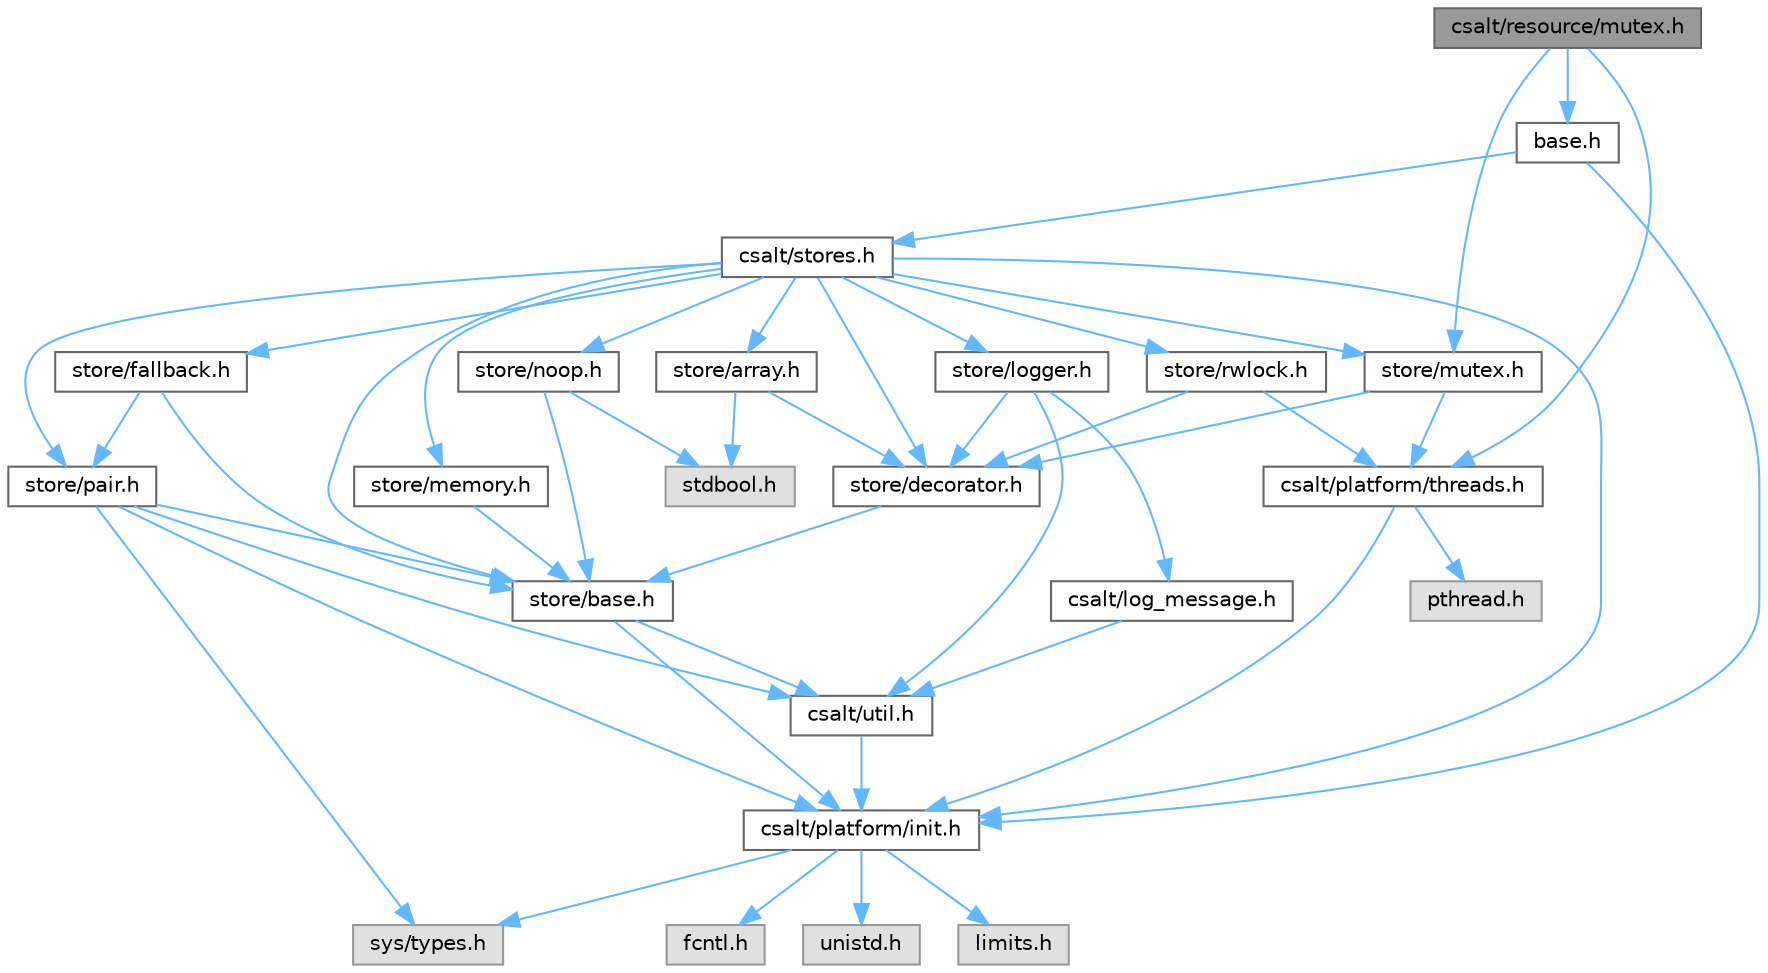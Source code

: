 digraph "csalt/resource/mutex.h"
{
 // LATEX_PDF_SIZE
  bgcolor="transparent";
  edge [fontname=Helvetica,fontsize=10,labelfontname=Helvetica,labelfontsize=10];
  node [fontname=Helvetica,fontsize=10,shape=box,height=0.2,width=0.4];
  Node1 [id="Node000001",label="csalt/resource/mutex.h",height=0.2,width=0.4,color="gray40", fillcolor="grey60", style="filled", fontcolor="black",tooltip="Decorates a resource for synchronization with a mutex."];
  Node1 -> Node2 [id="edge1_Node000001_Node000002",color="steelblue1",style="solid",tooltip=" "];
  Node2 [id="Node000002",label="base.h",height=0.2,width=0.4,color="grey40", fillcolor="white", style="filled",URL="$resource_2base_8h.html",tooltip="Provides an interface for resource with lifetimes."];
  Node2 -> Node3 [id="edge2_Node000002_Node000003",color="steelblue1",style="solid",tooltip=" "];
  Node3 [id="Node000003",label="csalt/platform/init.h",height=0.2,width=0.4,color="grey40", fillcolor="white", style="filled",URL="$init_8h_source.html",tooltip=" "];
  Node3 -> Node4 [id="edge3_Node000003_Node000004",color="steelblue1",style="solid",tooltip=" "];
  Node4 [id="Node000004",label="sys/types.h",height=0.2,width=0.4,color="grey60", fillcolor="#E0E0E0", style="filled",tooltip=" "];
  Node3 -> Node5 [id="edge4_Node000003_Node000005",color="steelblue1",style="solid",tooltip=" "];
  Node5 [id="Node000005",label="limits.h",height=0.2,width=0.4,color="grey60", fillcolor="#E0E0E0", style="filled",tooltip=" "];
  Node3 -> Node6 [id="edge5_Node000003_Node000006",color="steelblue1",style="solid",tooltip=" "];
  Node6 [id="Node000006",label="fcntl.h",height=0.2,width=0.4,color="grey60", fillcolor="#E0E0E0", style="filled",tooltip=" "];
  Node3 -> Node7 [id="edge6_Node000003_Node000007",color="steelblue1",style="solid",tooltip=" "];
  Node7 [id="Node000007",label="unistd.h",height=0.2,width=0.4,color="grey60", fillcolor="#E0E0E0", style="filled",tooltip=" "];
  Node2 -> Node8 [id="edge7_Node000002_Node000008",color="steelblue1",style="solid",tooltip=" "];
  Node8 [id="Node000008",label="csalt/stores.h",height=0.2,width=0.4,color="grey40", fillcolor="white", style="filled",URL="$stores_8h_source.html",tooltip=" "];
  Node8 -> Node3 [id="edge8_Node000008_Node000003",color="steelblue1",style="solid",tooltip=" "];
  Node8 -> Node9 [id="edge9_Node000008_Node000009",color="steelblue1",style="solid",tooltip=" "];
  Node9 [id="Node000009",label="store/base.h",height=0.2,width=0.4,color="grey40", fillcolor="white", style="filled",URL="$store_2base_8h.html",tooltip="This file defines interfaces for anything which data can be written to or read from."];
  Node9 -> Node3 [id="edge10_Node000009_Node000003",color="steelblue1",style="solid",tooltip=" "];
  Node9 -> Node10 [id="edge11_Node000009_Node000010",color="steelblue1",style="solid",tooltip=" "];
  Node10 [id="Node000010",label="csalt/util.h",height=0.2,width=0.4,color="grey40", fillcolor="white", style="filled",URL="$util_8h.html",tooltip="This file provides macros for common tasks."];
  Node10 -> Node3 [id="edge12_Node000010_Node000003",color="steelblue1",style="solid",tooltip=" "];
  Node8 -> Node11 [id="edge13_Node000008_Node000011",color="steelblue1",style="solid",tooltip=" "];
  Node11 [id="Node000011",label="store/memory.h",height=0.2,width=0.4,color="grey40", fillcolor="white", style="filled",URL="$memory_8h.html",tooltip="This module defines an interface for static memory, such as globally-defined objects,..."];
  Node11 -> Node9 [id="edge14_Node000011_Node000009",color="steelblue1",style="solid",tooltip=" "];
  Node8 -> Node12 [id="edge15_Node000008_Node000012",color="steelblue1",style="solid",tooltip=" "];
  Node12 [id="Node000012",label="store/pair.h",height=0.2,width=0.4,color="grey40", fillcolor="white", style="filled",URL="$store_2pair_8h.html",tooltip="This file provides store which define relationships between store."];
  Node12 -> Node3 [id="edge16_Node000012_Node000003",color="steelblue1",style="solid",tooltip=" "];
  Node12 -> Node9 [id="edge17_Node000012_Node000009",color="steelblue1",style="solid",tooltip=" "];
  Node12 -> Node10 [id="edge18_Node000012_Node000010",color="steelblue1",style="solid",tooltip=" "];
  Node12 -> Node4 [id="edge19_Node000012_Node000004",color="steelblue1",style="solid",tooltip=" "];
  Node8 -> Node13 [id="edge20_Node000008_Node000013",color="steelblue1",style="solid",tooltip=" "];
  Node13 [id="Node000013",label="store/noop.h",height=0.2,width=0.4,color="grey40", fillcolor="white", style="filled",URL="$noop_8h.html",tooltip="This file is responsible for defining the no-op store and static-store interface."];
  Node13 -> Node9 [id="edge21_Node000013_Node000009",color="steelblue1",style="solid",tooltip=" "];
  Node13 -> Node14 [id="edge22_Node000013_Node000014",color="steelblue1",style="solid",tooltip=" "];
  Node14 [id="Node000014",label="stdbool.h",height=0.2,width=0.4,color="grey60", fillcolor="#E0E0E0", style="filled",tooltip=" "];
  Node8 -> Node15 [id="edge23_Node000008_Node000015",color="steelblue1",style="solid",tooltip=" "];
  Node15 [id="Node000015",label="store/fallback.h",height=0.2,width=0.4,color="grey40", fillcolor="white", style="filled",URL="$store_2fallback_8h.html",tooltip=" "];
  Node15 -> Node9 [id="edge24_Node000015_Node000009",color="steelblue1",style="solid",tooltip=" "];
  Node15 -> Node12 [id="edge25_Node000015_Node000012",color="steelblue1",style="solid",tooltip=" "];
  Node8 -> Node16 [id="edge26_Node000008_Node000016",color="steelblue1",style="solid",tooltip=" "];
  Node16 [id="Node000016",label="store/decorator.h",height=0.2,width=0.4,color="grey40", fillcolor="white", style="filled",URL="$decorator_8h.html",tooltip="This module contains definitions for writing new decorators."];
  Node16 -> Node9 [id="edge27_Node000016_Node000009",color="steelblue1",style="solid",tooltip=" "];
  Node8 -> Node17 [id="edge28_Node000008_Node000017",color="steelblue1",style="solid",tooltip=" "];
  Node17 [id="Node000017",label="store/logger.h",height=0.2,width=0.4,color="grey40", fillcolor="white", style="filled",URL="$store_2logger_8h.html",tooltip="This module provides a logging decorator for store, and related data types."];
  Node17 -> Node16 [id="edge29_Node000017_Node000016",color="steelblue1",style="solid",tooltip=" "];
  Node17 -> Node10 [id="edge30_Node000017_Node000010",color="steelblue1",style="solid",tooltip=" "];
  Node17 -> Node18 [id="edge31_Node000017_Node000018",color="steelblue1",style="solid",tooltip=" "];
  Node18 [id="Node000018",label="csalt/log_message.h",height=0.2,width=0.4,color="grey40", fillcolor="white", style="filled",URL="$log__message_8h.html",tooltip="Provides the csalt_log_message struct, as well as convenience functions for looking up the log_messag..."];
  Node18 -> Node10 [id="edge32_Node000018_Node000010",color="steelblue1",style="solid",tooltip=" "];
  Node8 -> Node19 [id="edge33_Node000008_Node000019",color="steelblue1",style="solid",tooltip=" "];
  Node19 [id="Node000019",label="store/array.h",height=0.2,width=0.4,color="grey40", fillcolor="white", style="filled",URL="$array_8h.html",tooltip="This module provides a decorator which converts read/write/split/size/resize sizes into C-array-like ..."];
  Node19 -> Node16 [id="edge34_Node000019_Node000016",color="steelblue1",style="solid",tooltip=" "];
  Node19 -> Node14 [id="edge35_Node000019_Node000014",color="steelblue1",style="solid",tooltip=" "];
  Node8 -> Node20 [id="edge36_Node000008_Node000020",color="steelblue1",style="solid",tooltip=" "];
  Node20 [id="Node000020",label="store/mutex.h",height=0.2,width=0.4,color="grey40", fillcolor="white", style="filled",URL="$store_2mutex_8h.html",tooltip="Provides a decorator for synchronizing access to a store."];
  Node20 -> Node16 [id="edge37_Node000020_Node000016",color="steelblue1",style="solid",tooltip=" "];
  Node20 -> Node21 [id="edge38_Node000020_Node000021",color="steelblue1",style="solid",tooltip=" "];
  Node21 [id="Node000021",label="csalt/platform/threads.h",height=0.2,width=0.4,color="grey40", fillcolor="white", style="filled",URL="$threads_8h_source.html",tooltip=" "];
  Node21 -> Node3 [id="edge39_Node000021_Node000003",color="steelblue1",style="solid",tooltip=" "];
  Node21 -> Node22 [id="edge40_Node000021_Node000022",color="steelblue1",style="solid",tooltip=" "];
  Node22 [id="Node000022",label="pthread.h",height=0.2,width=0.4,color="grey60", fillcolor="#E0E0E0", style="filled",tooltip=" "];
  Node8 -> Node23 [id="edge41_Node000008_Node000023",color="steelblue1",style="solid",tooltip=" "];
  Node23 [id="Node000023",label="store/rwlock.h",height=0.2,width=0.4,color="grey40", fillcolor="white", style="filled",URL="$rwlock_8h.html",tooltip="A decorator synchronizing access to a store behind a read/write lock."];
  Node23 -> Node16 [id="edge42_Node000023_Node000016",color="steelblue1",style="solid",tooltip=" "];
  Node23 -> Node21 [id="edge43_Node000023_Node000021",color="steelblue1",style="solid",tooltip=" "];
  Node1 -> Node20 [id="edge44_Node000001_Node000020",color="steelblue1",style="solid",tooltip=" "];
  Node1 -> Node21 [id="edge45_Node000001_Node000021",color="steelblue1",style="solid",tooltip=" "];
}
